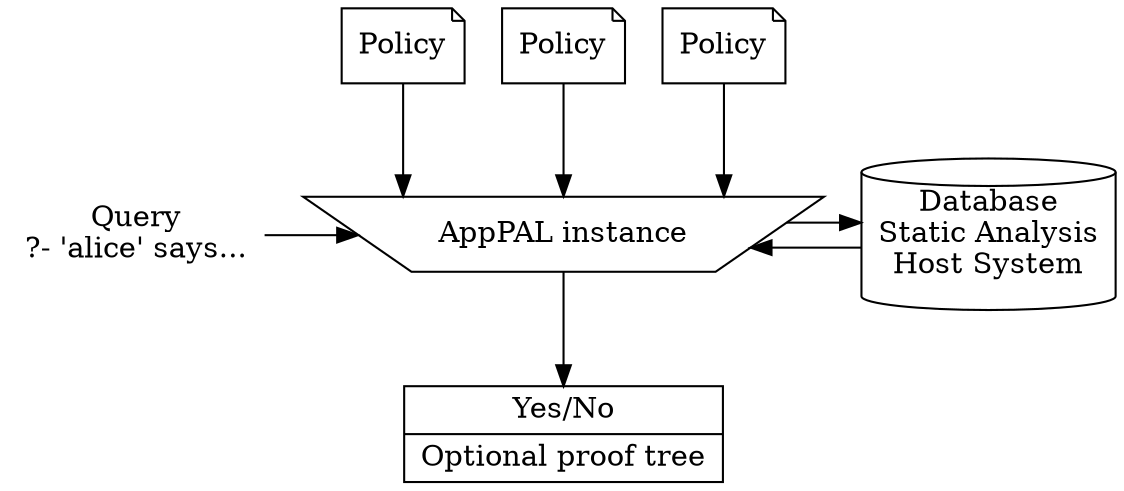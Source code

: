 digraph apppaleval {
  //rankdir=LR;
  compound=true;
  graph [splines=ortho]

  {
    rank=same;
    policy1 [shape=note label="Policy"];
    policy2 [shape=note label="Policy"];
    policy3 [shape=note label="Policy"];
  }
  {
    rank=same;
    query [shape=plaintext label="Query\n?- 'alice' says..."];
    apppal [shape=invtrapezium label="AppPAL instance"];
    db     [shape=cylinder label="Database\nStatic Analysis\nHost System"]; 
  }

  {
    rank=same;
    answer [shape=record label="{ Yes/No | Optional proof tree }"];
  }

  policy1 -> apppal;
  policy2 -> apppal;
  policy3 -> apppal;
  query -> apppal;
  apppal -> answer;

  apppal -> db;
  db     -> apppal;
}

